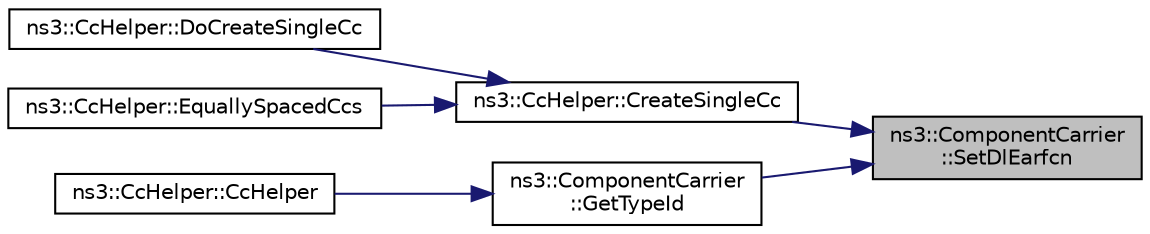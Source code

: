 digraph "ns3::ComponentCarrier::SetDlEarfcn"
{
 // LATEX_PDF_SIZE
  edge [fontname="Helvetica",fontsize="10",labelfontname="Helvetica",labelfontsize="10"];
  node [fontname="Helvetica",fontsize="10",shape=record];
  rankdir="RL";
  Node1 [label="ns3::ComponentCarrier\l::SetDlEarfcn",height=0.2,width=0.4,color="black", fillcolor="grey75", style="filled", fontcolor="black",tooltip=" "];
  Node1 -> Node2 [dir="back",color="midnightblue",fontsize="10",style="solid",fontname="Helvetica"];
  Node2 [label="ns3::CcHelper::CreateSingleCc",height=0.2,width=0.4,color="black", fillcolor="white", style="filled",URL="$classns3_1_1_cc_helper.html#af66bfd8af414697808a712fbb2b6b052",tooltip="Create a single component carrier."];
  Node2 -> Node3 [dir="back",color="midnightblue",fontsize="10",style="solid",fontname="Helvetica"];
  Node3 [label="ns3::CcHelper::DoCreateSingleCc",height=0.2,width=0.4,color="black", fillcolor="white", style="filled",URL="$classns3_1_1_cc_helper.html#a2a99f535afa3db5b3bc757b286b11ea5",tooltip="Create single CC."];
  Node2 -> Node4 [dir="back",color="midnightblue",fontsize="10",style="solid",fontname="Helvetica"];
  Node4 [label="ns3::CcHelper::EquallySpacedCcs",height=0.2,width=0.4,color="black", fillcolor="white", style="filled",URL="$classns3_1_1_cc_helper.html#a98e9a4147ad4fb28e809b8a3d53cb0bc",tooltip="EquallySpacedCcs() create a valid std::map< uint8_t, Ptr<ComponentCarrier> > The Primary Component Ca..."];
  Node1 -> Node5 [dir="back",color="midnightblue",fontsize="10",style="solid",fontname="Helvetica"];
  Node5 [label="ns3::ComponentCarrier\l::GetTypeId",height=0.2,width=0.4,color="black", fillcolor="white", style="filled",URL="$classns3_1_1_component_carrier.html#a444783598c6b62279c9c011d71f51c75",tooltip="Get the type ID."];
  Node5 -> Node6 [dir="back",color="midnightblue",fontsize="10",style="solid",fontname="Helvetica"];
  Node6 [label="ns3::CcHelper::CcHelper",height=0.2,width=0.4,color="black", fillcolor="white", style="filled",URL="$classns3_1_1_cc_helper.html#a57346bd63aa87d410316ce1c3f4216d5",tooltip=" "];
}
